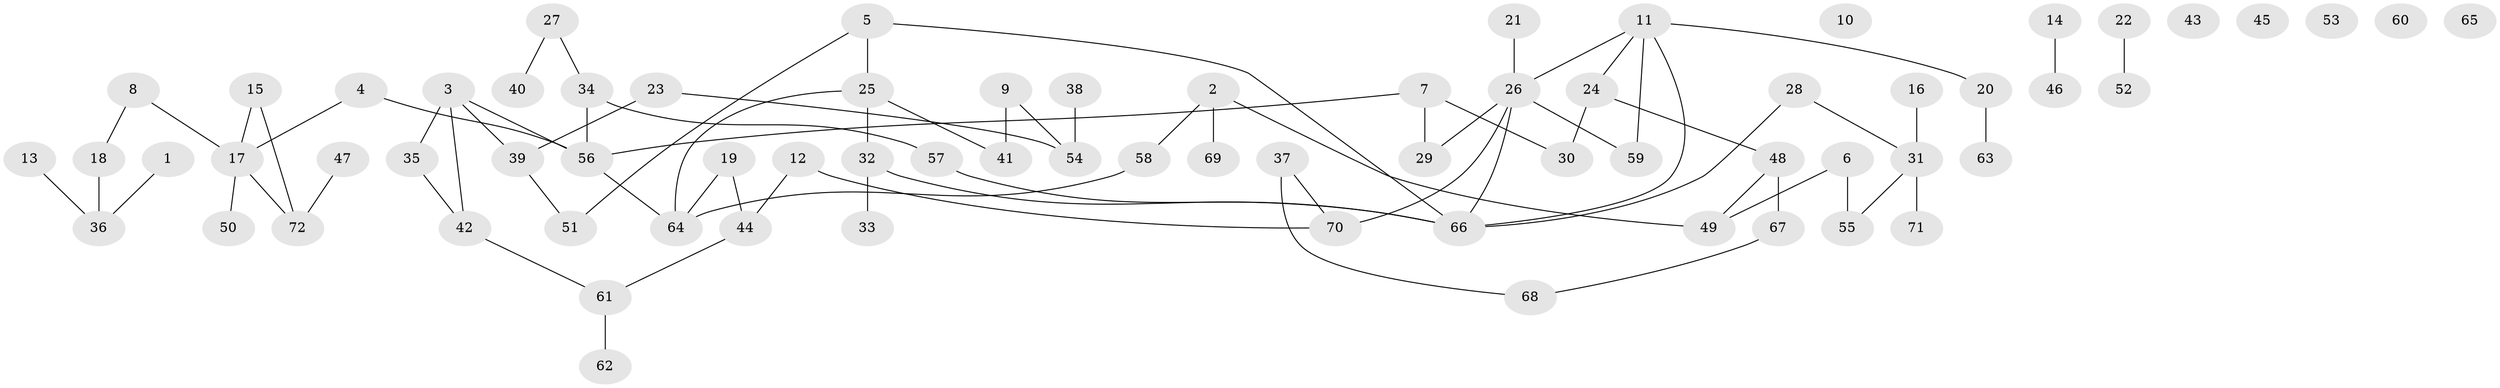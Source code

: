 // Generated by graph-tools (version 1.1) at 2025/33/03/09/25 02:33:53]
// undirected, 72 vertices, 78 edges
graph export_dot {
graph [start="1"]
  node [color=gray90,style=filled];
  1;
  2;
  3;
  4;
  5;
  6;
  7;
  8;
  9;
  10;
  11;
  12;
  13;
  14;
  15;
  16;
  17;
  18;
  19;
  20;
  21;
  22;
  23;
  24;
  25;
  26;
  27;
  28;
  29;
  30;
  31;
  32;
  33;
  34;
  35;
  36;
  37;
  38;
  39;
  40;
  41;
  42;
  43;
  44;
  45;
  46;
  47;
  48;
  49;
  50;
  51;
  52;
  53;
  54;
  55;
  56;
  57;
  58;
  59;
  60;
  61;
  62;
  63;
  64;
  65;
  66;
  67;
  68;
  69;
  70;
  71;
  72;
  1 -- 36;
  2 -- 49;
  2 -- 58;
  2 -- 69;
  3 -- 35;
  3 -- 39;
  3 -- 42;
  3 -- 56;
  4 -- 17;
  4 -- 56;
  5 -- 25;
  5 -- 51;
  5 -- 66;
  6 -- 49;
  6 -- 55;
  7 -- 29;
  7 -- 30;
  7 -- 56;
  8 -- 17;
  8 -- 18;
  9 -- 41;
  9 -- 54;
  11 -- 20;
  11 -- 24;
  11 -- 26;
  11 -- 59;
  11 -- 66;
  12 -- 44;
  12 -- 70;
  13 -- 36;
  14 -- 46;
  15 -- 17;
  15 -- 72;
  16 -- 31;
  17 -- 50;
  17 -- 72;
  18 -- 36;
  19 -- 44;
  19 -- 64;
  20 -- 63;
  21 -- 26;
  22 -- 52;
  23 -- 39;
  23 -- 54;
  24 -- 30;
  24 -- 48;
  25 -- 32;
  25 -- 41;
  25 -- 64;
  26 -- 29;
  26 -- 59;
  26 -- 66;
  26 -- 70;
  27 -- 34;
  27 -- 40;
  28 -- 31;
  28 -- 66;
  31 -- 55;
  31 -- 71;
  32 -- 33;
  32 -- 66;
  34 -- 56;
  34 -- 57;
  35 -- 42;
  37 -- 68;
  37 -- 70;
  38 -- 54;
  39 -- 51;
  42 -- 61;
  44 -- 61;
  47 -- 72;
  48 -- 49;
  48 -- 67;
  56 -- 64;
  57 -- 66;
  58 -- 64;
  61 -- 62;
  67 -- 68;
}
